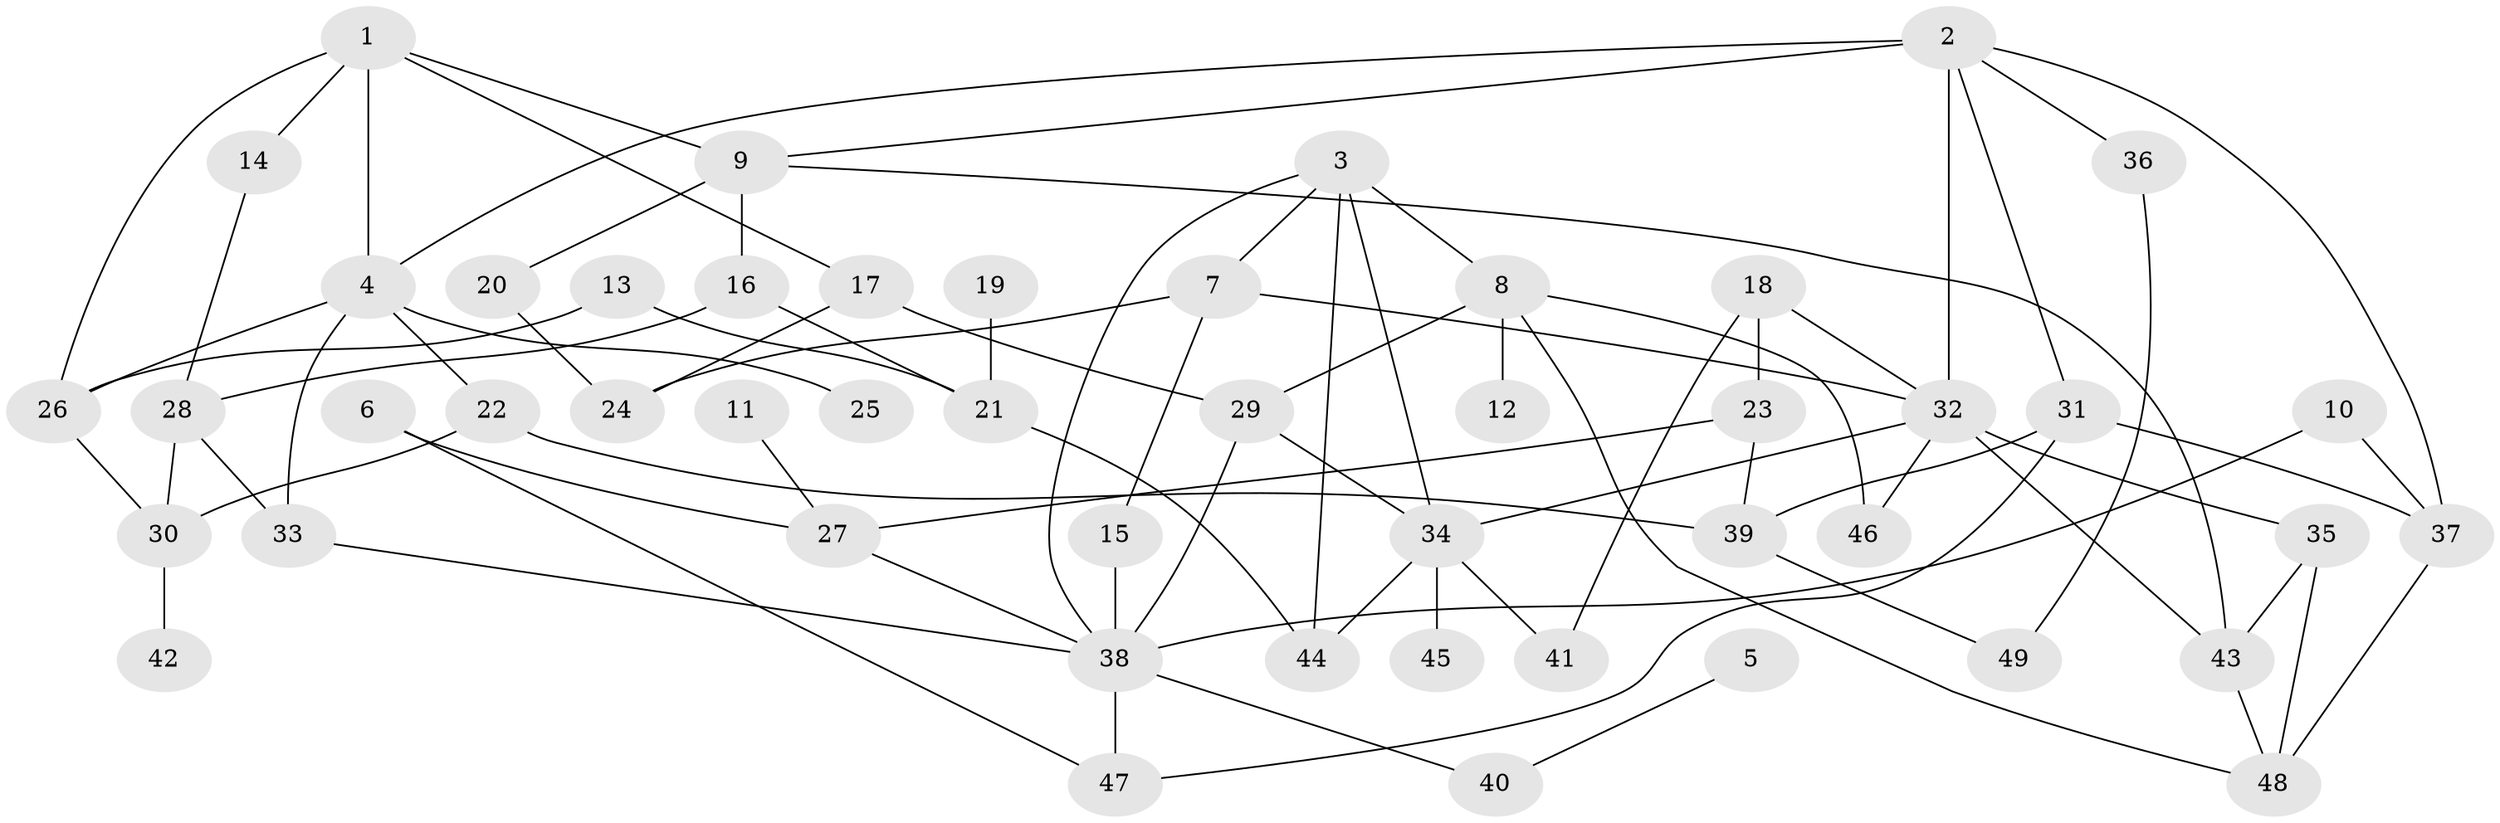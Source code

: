 // original degree distribution, {5: 0.10309278350515463, 3: 0.24742268041237114, 4: 0.12371134020618557, 7: 0.010309278350515464, 6: 0.010309278350515464, 1: 0.21649484536082475, 2: 0.28865979381443296}
// Generated by graph-tools (version 1.1) at 2025/25/03/09/25 03:25:35]
// undirected, 49 vertices, 80 edges
graph export_dot {
graph [start="1"]
  node [color=gray90,style=filled];
  1;
  2;
  3;
  4;
  5;
  6;
  7;
  8;
  9;
  10;
  11;
  12;
  13;
  14;
  15;
  16;
  17;
  18;
  19;
  20;
  21;
  22;
  23;
  24;
  25;
  26;
  27;
  28;
  29;
  30;
  31;
  32;
  33;
  34;
  35;
  36;
  37;
  38;
  39;
  40;
  41;
  42;
  43;
  44;
  45;
  46;
  47;
  48;
  49;
  1 -- 4 [weight=1.0];
  1 -- 9 [weight=1.0];
  1 -- 14 [weight=1.0];
  1 -- 17 [weight=1.0];
  1 -- 26 [weight=1.0];
  2 -- 4 [weight=1.0];
  2 -- 9 [weight=1.0];
  2 -- 31 [weight=1.0];
  2 -- 32 [weight=2.0];
  2 -- 36 [weight=1.0];
  2 -- 37 [weight=1.0];
  3 -- 7 [weight=1.0];
  3 -- 8 [weight=1.0];
  3 -- 34 [weight=1.0];
  3 -- 38 [weight=1.0];
  3 -- 44 [weight=1.0];
  4 -- 22 [weight=1.0];
  4 -- 25 [weight=1.0];
  4 -- 26 [weight=1.0];
  4 -- 33 [weight=1.0];
  5 -- 40 [weight=1.0];
  6 -- 27 [weight=1.0];
  6 -- 47 [weight=1.0];
  7 -- 15 [weight=1.0];
  7 -- 24 [weight=1.0];
  7 -- 32 [weight=1.0];
  8 -- 12 [weight=1.0];
  8 -- 29 [weight=1.0];
  8 -- 46 [weight=1.0];
  8 -- 48 [weight=1.0];
  9 -- 16 [weight=1.0];
  9 -- 20 [weight=1.0];
  9 -- 43 [weight=1.0];
  10 -- 37 [weight=1.0];
  10 -- 38 [weight=1.0];
  11 -- 27 [weight=1.0];
  13 -- 21 [weight=1.0];
  13 -- 26 [weight=1.0];
  14 -- 28 [weight=1.0];
  15 -- 38 [weight=1.0];
  16 -- 21 [weight=1.0];
  16 -- 28 [weight=1.0];
  17 -- 24 [weight=1.0];
  17 -- 29 [weight=1.0];
  18 -- 23 [weight=1.0];
  18 -- 32 [weight=1.0];
  18 -- 41 [weight=1.0];
  19 -- 21 [weight=1.0];
  20 -- 24 [weight=1.0];
  21 -- 44 [weight=1.0];
  22 -- 30 [weight=1.0];
  22 -- 39 [weight=1.0];
  23 -- 27 [weight=1.0];
  23 -- 39 [weight=1.0];
  26 -- 30 [weight=1.0];
  27 -- 38 [weight=1.0];
  28 -- 30 [weight=1.0];
  28 -- 33 [weight=1.0];
  29 -- 34 [weight=1.0];
  29 -- 38 [weight=1.0];
  30 -- 42 [weight=1.0];
  31 -- 37 [weight=2.0];
  31 -- 39 [weight=1.0];
  31 -- 47 [weight=1.0];
  32 -- 34 [weight=1.0];
  32 -- 35 [weight=1.0];
  32 -- 43 [weight=1.0];
  32 -- 46 [weight=1.0];
  33 -- 38 [weight=1.0];
  34 -- 41 [weight=1.0];
  34 -- 44 [weight=1.0];
  34 -- 45 [weight=1.0];
  35 -- 43 [weight=1.0];
  35 -- 48 [weight=1.0];
  36 -- 49 [weight=1.0];
  37 -- 48 [weight=1.0];
  38 -- 40 [weight=1.0];
  38 -- 47 [weight=1.0];
  39 -- 49 [weight=1.0];
  43 -- 48 [weight=1.0];
}
